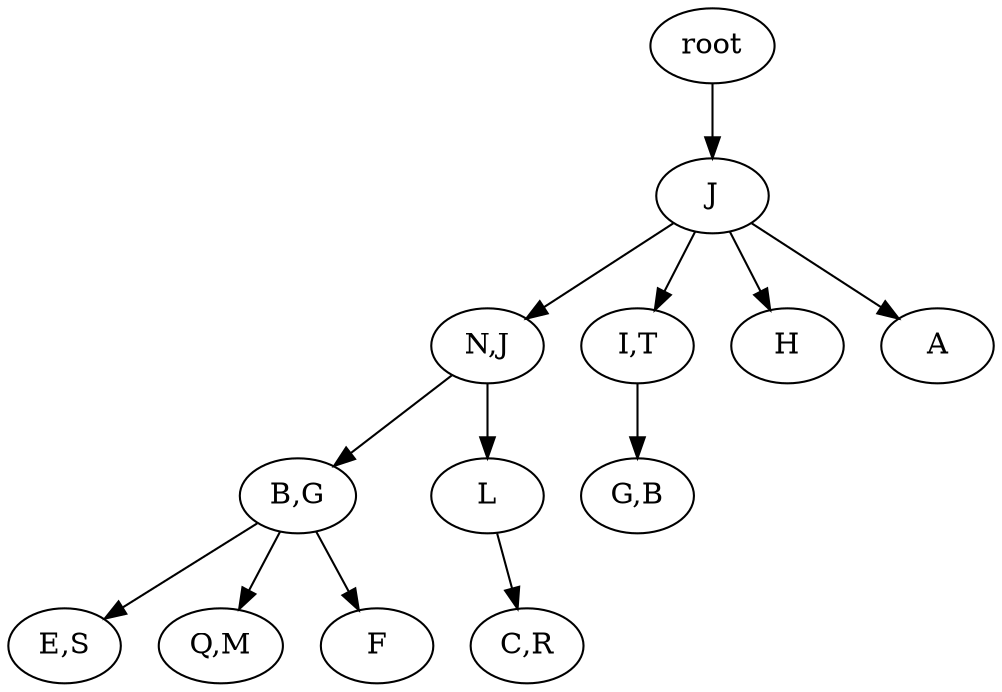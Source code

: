 strict digraph G {
	graph [name=G];
	0	 [label=root];
	2	 [label=J];
	0 -> 2;
	3	 [label="N,J"];
	2 -> 3;
	7	 [label="I,T"];
	2 -> 7;
	8	 [label=H];
	2 -> 8;
	9	 [label=A];
	2 -> 9;
	5	 [label="B,G"];
	3 -> 5;
	6	 [label=L];
	3 -> 6;
	10	 [label="E,S"];
	5 -> 10;
	11	 [label="Q,M"];
	5 -> 11;
	12	 [label=F];
	5 -> 12;
	13	 [label="C,R"];
	6 -> 13;
	14	 [label="G,B"];
	7 -> 14;
}
